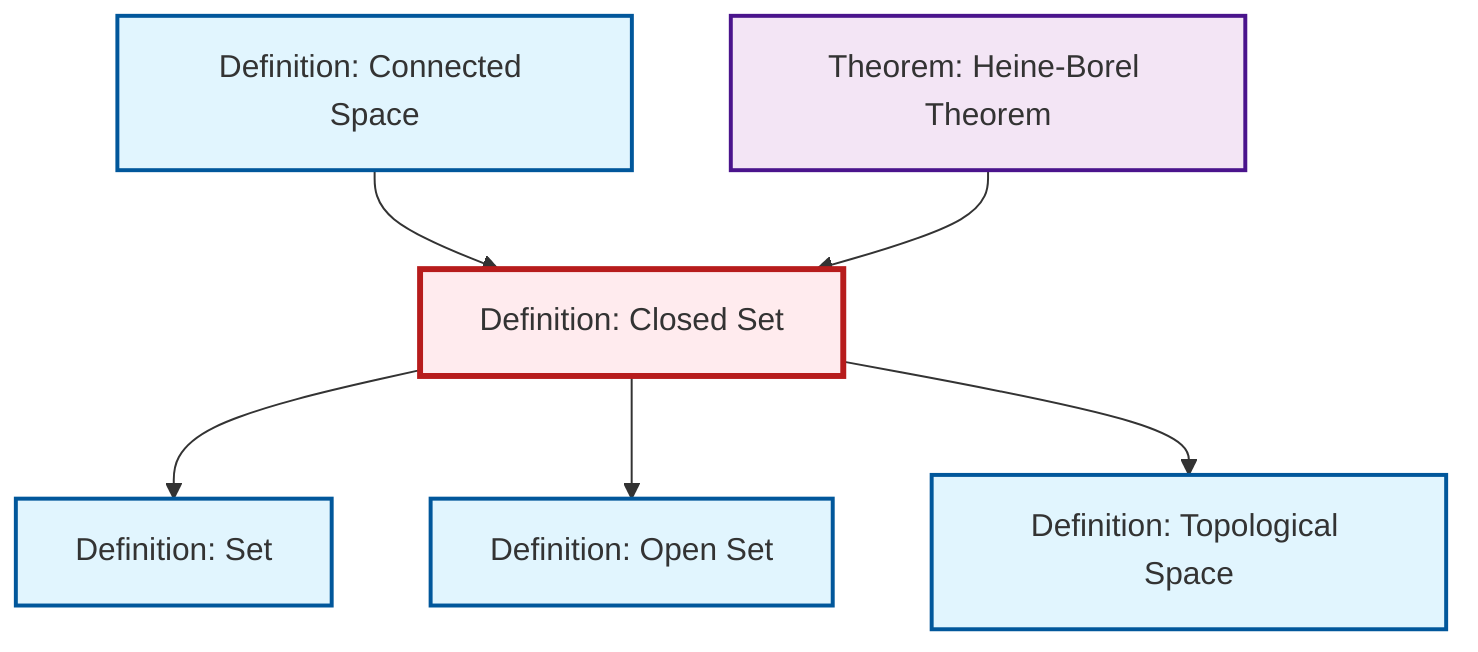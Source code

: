graph TD
    classDef definition fill:#e1f5fe,stroke:#01579b,stroke-width:2px
    classDef theorem fill:#f3e5f5,stroke:#4a148c,stroke-width:2px
    classDef axiom fill:#fff3e0,stroke:#e65100,stroke-width:2px
    classDef example fill:#e8f5e9,stroke:#1b5e20,stroke-width:2px
    classDef current fill:#ffebee,stroke:#b71c1c,stroke-width:3px
    def-set["Definition: Set"]:::definition
    def-topological-space["Definition: Topological Space"]:::definition
    def-open-set["Definition: Open Set"]:::definition
    def-closed-set["Definition: Closed Set"]:::definition
    def-connected["Definition: Connected Space"]:::definition
    thm-heine-borel["Theorem: Heine-Borel Theorem"]:::theorem
    def-closed-set --> def-set
    def-closed-set --> def-open-set
    def-connected --> def-closed-set
    thm-heine-borel --> def-closed-set
    def-closed-set --> def-topological-space
    class def-closed-set current